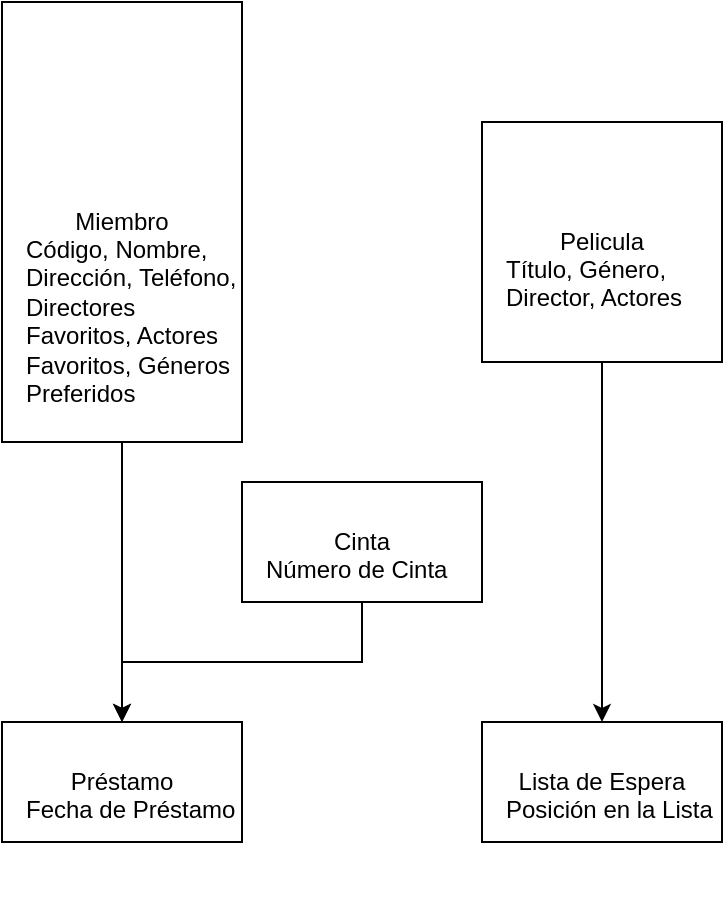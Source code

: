 <mxfile version="24.7.7">
  <diagram name="Page-1" id="QkkIRuTz51cl59xRLiU2">
    <mxGraphModel dx="1050" dy="603" grid="1" gridSize="10" guides="1" tooltips="1" connect="1" arrows="1" fold="1" page="1" pageScale="1" pageWidth="827" pageHeight="1169" math="0" shadow="0">
      <root>
        <mxCell id="0" />
        <mxCell id="1" parent="0" />
        <mxCell id="2" value="Miembro" style="rounded=0;whiteSpace=wrap;html=1;" parent="1" vertex="1">
          <mxGeometry x="120" y="60" width="120" height="220" as="geometry" />
        </mxCell>
        <mxCell id="3" value="Código, Nombre, Dirección, Teléfono, Directores Favoritos, Actores Favoritos, Géneros Preferidos" style="text;strokeColor=none;fillColor=none;spacingLeft=10;whiteSpace=wrap;html=1;" parent="2" vertex="1">
          <mxGeometry y="110.0" width="120" height="220.0" as="geometry" />
        </mxCell>
        <mxCell id="4" value="Pelicula" style="rounded=0;whiteSpace=wrap;html=1;" parent="1" vertex="1">
          <mxGeometry x="360" y="120" width="120" height="120" as="geometry" />
        </mxCell>
        <mxCell id="5" value="Título, Género, Director, Actores" style="text;strokeColor=none;fillColor=none;spacingLeft=10;whiteSpace=wrap;html=1;" parent="4" vertex="1">
          <mxGeometry y="60" width="120" height="120" as="geometry" />
        </mxCell>
        <mxCell id="6" value="Cinta" style="rounded=0;whiteSpace=wrap;html=1;" parent="1" vertex="1">
          <mxGeometry x="240" y="300" width="120" height="60" as="geometry" />
        </mxCell>
        <mxCell id="7" value="Número de Cinta" style="text;strokeColor=none;fillColor=none;spacingLeft=10;whiteSpace=wrap;html=1;" parent="6" vertex="1">
          <mxGeometry y="30" width="120" height="60" as="geometry" />
        </mxCell>
        <mxCell id="8" value="Préstamo" style="rounded=0;whiteSpace=wrap;html=1;" parent="1" vertex="1">
          <mxGeometry x="120" y="420" width="120" height="60" as="geometry" />
        </mxCell>
        <mxCell id="9" value="Fecha de Préstamo" style="text;strokeColor=none;fillColor=none;spacingLeft=10;whiteSpace=wrap;html=1;" parent="8" vertex="1">
          <mxGeometry y="30" width="120" height="60" as="geometry" />
        </mxCell>
        <mxCell id="10" value="Lista de Espera" style="rounded=0;whiteSpace=wrap;html=1;" parent="1" vertex="1">
          <mxGeometry x="360" y="420" width="120" height="60" as="geometry" />
        </mxCell>
        <mxCell id="11" value="Posición en la Lista" style="text;strokeColor=none;fillColor=none;spacingLeft=10;whiteSpace=wrap;html=1;" parent="10" vertex="1">
          <mxGeometry y="30" width="120" height="60" as="geometry" />
        </mxCell>
        <mxCell id="12" style="edgeStyle=orthogonalEdgeStyle;rounded=0;orthogonalLoop=1;jettySize=auto;html=1;exitX=0.5;exitY=1;exitDx=0;exitDy=0;entryX=0.5;entryY=0;entryDx=0;entryDy=0;" parent="1" source="2" target="8" edge="1">
          <mxGeometry relative="1" as="geometry" />
        </mxCell>
        <mxCell id="13" style="edgeStyle=orthogonalEdgeStyle;rounded=0;orthogonalLoop=1;jettySize=auto;html=1;exitX=0.5;exitY=1;exitDx=0;exitDy=0;entryX=0.5;entryY=0;entryDx=0;entryDy=0;" parent="1" source="4" target="10" edge="1">
          <mxGeometry relative="1" as="geometry" />
        </mxCell>
        <mxCell id="14" style="edgeStyle=orthogonalEdgeStyle;rounded=0;orthogonalLoop=1;jettySize=auto;html=1;exitX=0.5;exitY=1;exitDx=0;exitDy=0;entryX=0.5;entryY=0;entryDx=0;entryDy=0;" parent="1" source="6" target="8" edge="1">
          <mxGeometry relative="1" as="geometry" />
        </mxCell>
      </root>
    </mxGraphModel>
  </diagram>
</mxfile>
